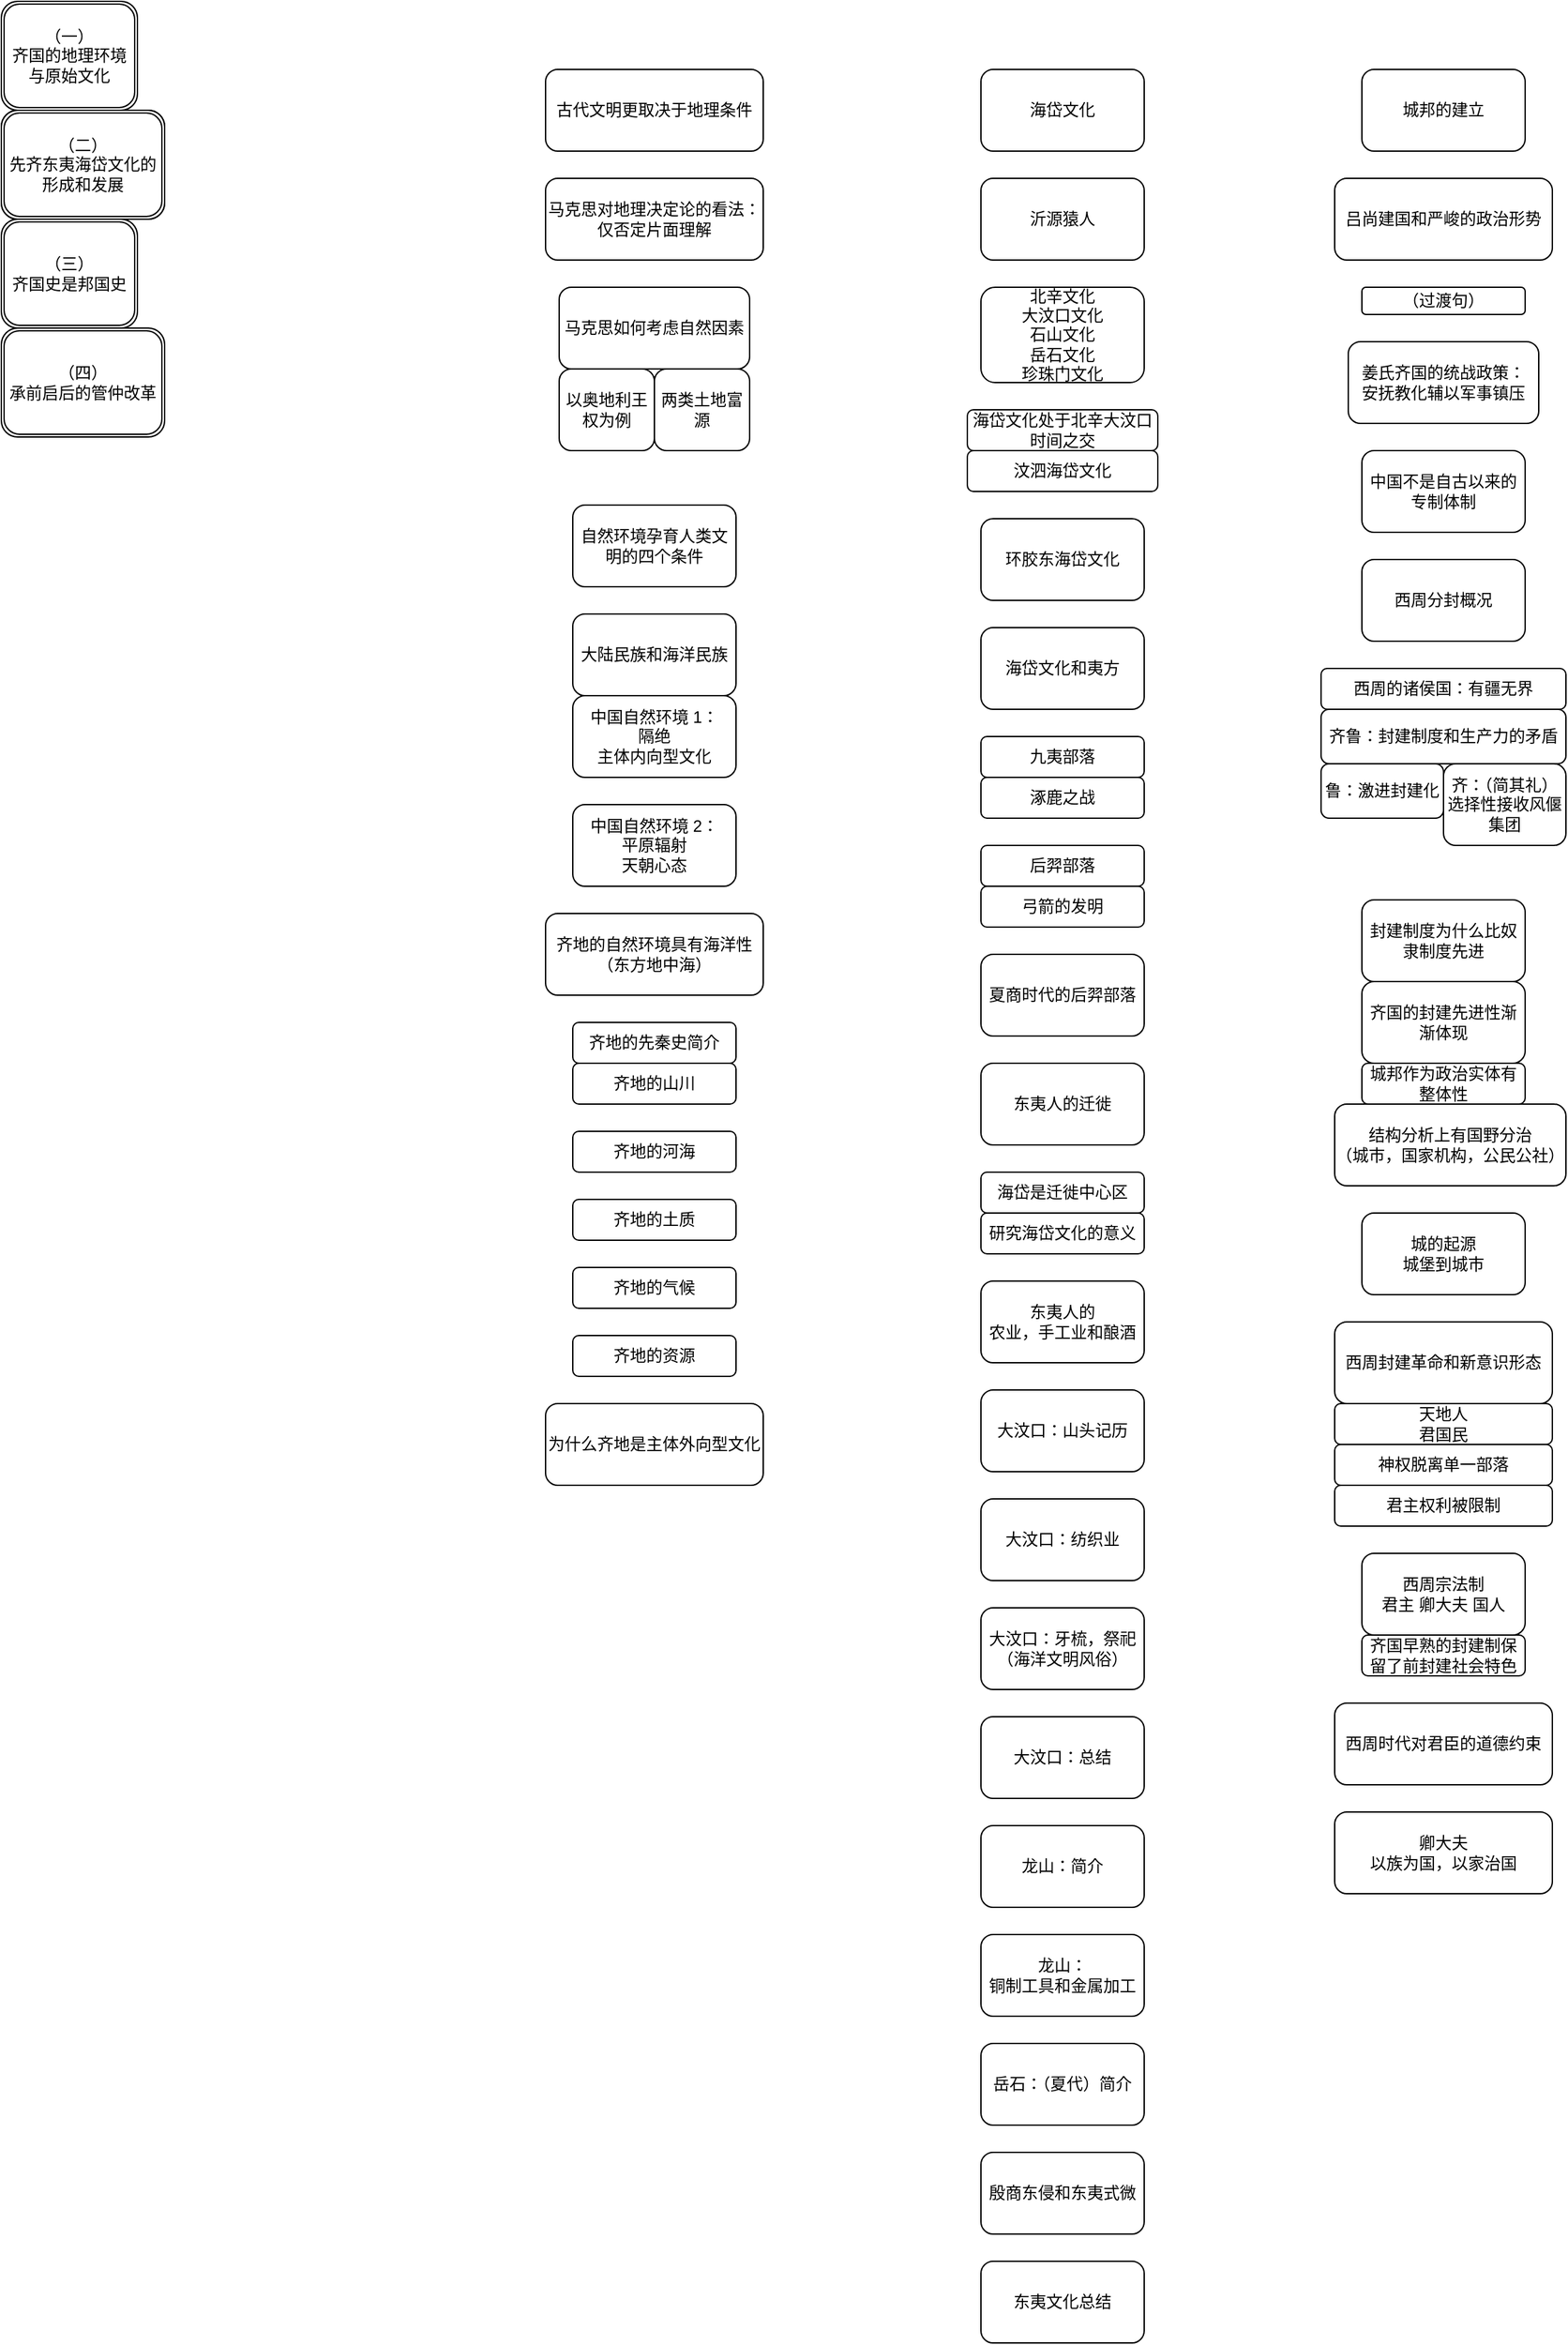 <mxfile version="15.8.8" type="github">
  <diagram id="UfNpsCcYTtWqRNBC5JqH" name="Page-1">
    <mxGraphModel dx="946" dy="500" grid="1" gridSize="10" guides="1" tooltips="1" connect="1" arrows="1" fold="1" page="1" pageScale="1" pageWidth="850" pageHeight="1100" background="none" math="0" shadow="0">
      <root>
        <mxCell id="0" />
        <mxCell id="1" parent="0" />
        <mxCell id="ae1JXEyfN0HXcWX9K4T6-3" value="（一）&lt;br&gt;齐国的地理环境与原始文化" style="shape=ext;double=1;rounded=1;whiteSpace=wrap;html=1;" parent="1" vertex="1">
          <mxGeometry width="100" height="80" as="geometry" />
        </mxCell>
        <mxCell id="ae1JXEyfN0HXcWX9K4T6-4" value="&lt;span&gt;第二节&lt;br&gt;齐地夏代文化&lt;br&gt;&lt;/span&gt;" style="shape=ext;double=1;rounded=1;whiteSpace=wrap;html=1;" parent="1" vertex="1">
          <mxGeometry y="80" width="120" height="80" as="geometry" />
        </mxCell>
        <mxCell id="ae1JXEyfN0HXcWX9K4T6-5" value="（二）&lt;br&gt;先齐东夷海岱文化的形成和发展&lt;span&gt;&lt;br&gt;&lt;/span&gt;" style="shape=ext;double=1;rounded=1;whiteSpace=wrap;html=1;" parent="1" vertex="1">
          <mxGeometry y="80" width="120" height="80" as="geometry" />
        </mxCell>
        <mxCell id="ae1JXEyfN0HXcWX9K4T6-6" value="（三）&lt;br&gt;&lt;span&gt;齐国史是邦国史&lt;br&gt;&lt;/span&gt;" style="shape=ext;double=1;rounded=1;whiteSpace=wrap;html=1;" parent="1" vertex="1">
          <mxGeometry y="160" width="100" height="80" as="geometry" />
        </mxCell>
        <mxCell id="ae1JXEyfN0HXcWX9K4T6-7" value="（四）&lt;br&gt;&lt;span&gt;承前启后的管仲改革&lt;br&gt;&lt;/span&gt;" style="shape=ext;double=1;rounded=1;whiteSpace=wrap;html=1;" parent="1" vertex="1">
          <mxGeometry y="240" width="120" height="80" as="geometry" />
        </mxCell>
        <mxCell id="ae1JXEyfN0HXcWX9K4T6-14" value="古代文明更取决于地理条件&lt;br&gt;" style="rounded=1;whiteSpace=wrap;html=1;" parent="1" vertex="1">
          <mxGeometry x="400" y="50" width="160" height="60" as="geometry" />
        </mxCell>
        <mxCell id="ae1JXEyfN0HXcWX9K4T6-15" value="马克思对地理决定论的看法：仅否定片面理解" style="rounded=1;whiteSpace=wrap;html=1;" parent="1" vertex="1">
          <mxGeometry x="400" y="130" width="160" height="60" as="geometry" />
        </mxCell>
        <mxCell id="ae1JXEyfN0HXcWX9K4T6-16" value="马克思如何考虑自然因素" style="rounded=1;whiteSpace=wrap;html=1;" parent="1" vertex="1">
          <mxGeometry x="410" y="210" width="140" height="60" as="geometry" />
        </mxCell>
        <mxCell id="ae1JXEyfN0HXcWX9K4T6-17" value="以奥地利王权为例" style="rounded=1;whiteSpace=wrap;html=1;" parent="1" vertex="1">
          <mxGeometry x="410" y="270" width="70" height="60" as="geometry" />
        </mxCell>
        <mxCell id="ae1JXEyfN0HXcWX9K4T6-18" value="两类土地富源" style="rounded=1;whiteSpace=wrap;html=1;" parent="1" vertex="1">
          <mxGeometry x="480" y="270" width="70" height="60" as="geometry" />
        </mxCell>
        <mxCell id="ae1JXEyfN0HXcWX9K4T6-24" value="自然环境孕育人类文明的四个条件" style="rounded=1;whiteSpace=wrap;html=1;" parent="1" vertex="1">
          <mxGeometry x="420" y="370" width="120" height="60" as="geometry" />
        </mxCell>
        <mxCell id="ae1JXEyfN0HXcWX9K4T6-25" value="大陆民族和海洋民族" style="rounded=1;whiteSpace=wrap;html=1;" parent="1" vertex="1">
          <mxGeometry x="420" y="450" width="120" height="60" as="geometry" />
        </mxCell>
        <mxCell id="ae1JXEyfN0HXcWX9K4T6-26" value="中国自然环境 1：&lt;br&gt;隔绝&lt;br&gt;主体内向型文化" style="rounded=1;whiteSpace=wrap;html=1;" parent="1" vertex="1">
          <mxGeometry x="420" y="510" width="120" height="60" as="geometry" />
        </mxCell>
        <mxCell id="ae1JXEyfN0HXcWX9K4T6-27" value="&lt;span&gt;中国自然环境 2：&lt;br&gt;平原辐射&lt;br&gt;天朝心态&lt;br&gt;&lt;/span&gt;" style="rounded=1;whiteSpace=wrap;html=1;" parent="1" vertex="1">
          <mxGeometry x="420" y="590" width="120" height="60" as="geometry" />
        </mxCell>
        <mxCell id="ae1JXEyfN0HXcWX9K4T6-28" value="齐地的自然环境具有海洋性&lt;br&gt;（东方地中海）" style="rounded=1;whiteSpace=wrap;html=1;" parent="1" vertex="1">
          <mxGeometry x="400" y="670" width="160" height="60" as="geometry" />
        </mxCell>
        <mxCell id="ae1JXEyfN0HXcWX9K4T6-29" value="齐地的先秦史简介" style="rounded=1;whiteSpace=wrap;html=1;" parent="1" vertex="1">
          <mxGeometry x="420" y="750" width="120" height="30" as="geometry" />
        </mxCell>
        <mxCell id="ae1JXEyfN0HXcWX9K4T6-30" value="齐地的山川" style="rounded=1;whiteSpace=wrap;html=1;" parent="1" vertex="1">
          <mxGeometry x="420" y="780" width="120" height="30" as="geometry" />
        </mxCell>
        <mxCell id="ae1JXEyfN0HXcWX9K4T6-31" value="齐地的河海" style="rounded=1;whiteSpace=wrap;html=1;" parent="1" vertex="1">
          <mxGeometry x="420" y="830" width="120" height="30" as="geometry" />
        </mxCell>
        <mxCell id="ae1JXEyfN0HXcWX9K4T6-33" value="齐地的土质" style="rounded=1;whiteSpace=wrap;html=1;" parent="1" vertex="1">
          <mxGeometry x="420" y="880" width="120" height="30" as="geometry" />
        </mxCell>
        <mxCell id="ae1JXEyfN0HXcWX9K4T6-34" value="齐地的气候" style="rounded=1;whiteSpace=wrap;html=1;" parent="1" vertex="1">
          <mxGeometry x="420" y="930" width="120" height="30" as="geometry" />
        </mxCell>
        <mxCell id="ae1JXEyfN0HXcWX9K4T6-35" value="齐地的资源" style="rounded=1;whiteSpace=wrap;html=1;" parent="1" vertex="1">
          <mxGeometry x="420" y="980" width="120" height="30" as="geometry" />
        </mxCell>
        <mxCell id="ae1JXEyfN0HXcWX9K4T6-37" value="为什么齐地是主体外向型文化" style="rounded=1;whiteSpace=wrap;html=1;" parent="1" vertex="1">
          <mxGeometry x="400" y="1030" width="160" height="60" as="geometry" />
        </mxCell>
        <mxCell id="ae1JXEyfN0HXcWX9K4T6-38" value="&lt;span&gt;海岱文化&lt;/span&gt;" style="rounded=1;whiteSpace=wrap;html=1;" parent="1" vertex="1">
          <mxGeometry x="720" y="50" width="120" height="60" as="geometry" />
        </mxCell>
        <mxCell id="ae1JXEyfN0HXcWX9K4T6-39" value="沂源猿人" style="rounded=1;whiteSpace=wrap;html=1;" parent="1" vertex="1">
          <mxGeometry x="720" y="130" width="120" height="60" as="geometry" />
        </mxCell>
        <mxCell id="ae1JXEyfN0HXcWX9K4T6-40" value="北辛文化&lt;br&gt;大汶口文化&lt;br&gt;石山文化&lt;br&gt;岳石文化&lt;br&gt;珍珠门文化" style="rounded=1;whiteSpace=wrap;html=1;" parent="1" vertex="1">
          <mxGeometry x="720" y="210" width="120" height="70" as="geometry" />
        </mxCell>
        <mxCell id="ae1JXEyfN0HXcWX9K4T6-41" value="海岱文化处于北辛大汶口时间之交" style="rounded=1;whiteSpace=wrap;html=1;" parent="1" vertex="1">
          <mxGeometry x="710" y="300" width="140" height="30" as="geometry" />
        </mxCell>
        <mxCell id="ae1JXEyfN0HXcWX9K4T6-42" value="&lt;span&gt;汶泗海岱文化&lt;/span&gt;" style="rounded=1;whiteSpace=wrap;html=1;" parent="1" vertex="1">
          <mxGeometry x="710" y="330" width="140" height="30" as="geometry" />
        </mxCell>
        <mxCell id="ae1JXEyfN0HXcWX9K4T6-43" value="环胶东海岱文化" style="rounded=1;whiteSpace=wrap;html=1;" parent="1" vertex="1">
          <mxGeometry x="720" y="380" width="120" height="60" as="geometry" />
        </mxCell>
        <mxCell id="ae1JXEyfN0HXcWX9K4T6-44" value="海岱文化和夷方" style="rounded=1;whiteSpace=wrap;html=1;" parent="1" vertex="1">
          <mxGeometry x="720" y="460" width="120" height="60" as="geometry" />
        </mxCell>
        <mxCell id="ae1JXEyfN0HXcWX9K4T6-45" value="九夷部落" style="rounded=1;whiteSpace=wrap;html=1;" parent="1" vertex="1">
          <mxGeometry x="720" y="540" width="120" height="30" as="geometry" />
        </mxCell>
        <mxCell id="ae1JXEyfN0HXcWX9K4T6-46" value="涿鹿之战" style="rounded=1;whiteSpace=wrap;html=1;" parent="1" vertex="1">
          <mxGeometry x="720" y="570" width="120" height="30" as="geometry" />
        </mxCell>
        <mxCell id="ae1JXEyfN0HXcWX9K4T6-47" value="后羿部落" style="rounded=1;whiteSpace=wrap;html=1;" parent="1" vertex="1">
          <mxGeometry x="720" y="620" width="120" height="30" as="geometry" />
        </mxCell>
        <mxCell id="ae1JXEyfN0HXcWX9K4T6-48" value="弓箭的发明" style="rounded=1;whiteSpace=wrap;html=1;" parent="1" vertex="1">
          <mxGeometry x="720" y="650" width="120" height="30" as="geometry" />
        </mxCell>
        <mxCell id="ae1JXEyfN0HXcWX9K4T6-49" value="夏商时代的后羿部落" style="rounded=1;whiteSpace=wrap;html=1;" parent="1" vertex="1">
          <mxGeometry x="720" y="700" width="120" height="60" as="geometry" />
        </mxCell>
        <mxCell id="ae1JXEyfN0HXcWX9K4T6-50" value="东夷人的迁徙" style="rounded=1;whiteSpace=wrap;html=1;" parent="1" vertex="1">
          <mxGeometry x="720" y="780" width="120" height="60" as="geometry" />
        </mxCell>
        <mxCell id="ae1JXEyfN0HXcWX9K4T6-51" value="海岱是迁徙中心区" style="rounded=1;whiteSpace=wrap;html=1;" parent="1" vertex="1">
          <mxGeometry x="720" y="860" width="120" height="30" as="geometry" />
        </mxCell>
        <mxCell id="ae1JXEyfN0HXcWX9K4T6-52" value="研究海岱文化的意义" style="rounded=1;whiteSpace=wrap;html=1;" parent="1" vertex="1">
          <mxGeometry x="720" y="890" width="120" height="30" as="geometry" />
        </mxCell>
        <mxCell id="ae1JXEyfN0HXcWX9K4T6-53" value="东夷人的&lt;br&gt;农业，手工业和酿酒" style="rounded=1;whiteSpace=wrap;html=1;" parent="1" vertex="1">
          <mxGeometry x="720" y="940" width="120" height="60" as="geometry" />
        </mxCell>
        <mxCell id="ae1JXEyfN0HXcWX9K4T6-54" value="大汶口：山头记历" style="rounded=1;whiteSpace=wrap;html=1;" parent="1" vertex="1">
          <mxGeometry x="720" y="1020" width="120" height="60" as="geometry" />
        </mxCell>
        <mxCell id="ae1JXEyfN0HXcWX9K4T6-55" value="大汶口：纺织业" style="rounded=1;whiteSpace=wrap;html=1;" parent="1" vertex="1">
          <mxGeometry x="720" y="1100" width="120" height="60" as="geometry" />
        </mxCell>
        <mxCell id="ae1JXEyfN0HXcWX9K4T6-56" value="大汶口：牙梳，祭祀&lt;br&gt;（海洋文明风俗）" style="rounded=1;whiteSpace=wrap;html=1;" parent="1" vertex="1">
          <mxGeometry x="720" y="1180" width="120" height="60" as="geometry" />
        </mxCell>
        <mxCell id="ae1JXEyfN0HXcWX9K4T6-57" value="大汶口：总结" style="rounded=1;whiteSpace=wrap;html=1;" parent="1" vertex="1">
          <mxGeometry x="720" y="1260" width="120" height="60" as="geometry" />
        </mxCell>
        <mxCell id="ae1JXEyfN0HXcWX9K4T6-58" value="龙山：简介" style="rounded=1;whiteSpace=wrap;html=1;" parent="1" vertex="1">
          <mxGeometry x="720" y="1340" width="120" height="60" as="geometry" />
        </mxCell>
        <mxCell id="ae1JXEyfN0HXcWX9K4T6-59" value="龙山：&lt;br&gt;铜制工具和金属加工" style="rounded=1;whiteSpace=wrap;html=1;" parent="1" vertex="1">
          <mxGeometry x="720" y="1420" width="120" height="60" as="geometry" />
        </mxCell>
        <mxCell id="ae1JXEyfN0HXcWX9K4T6-60" value="岳石：（夏代）简介" style="rounded=1;whiteSpace=wrap;html=1;" parent="1" vertex="1">
          <mxGeometry x="720" y="1500" width="120" height="60" as="geometry" />
        </mxCell>
        <mxCell id="ae1JXEyfN0HXcWX9K4T6-61" value="殷商东侵和东夷式微" style="rounded=1;whiteSpace=wrap;html=1;" parent="1" vertex="1">
          <mxGeometry x="720" y="1580" width="120" height="60" as="geometry" />
        </mxCell>
        <mxCell id="ae1JXEyfN0HXcWX9K4T6-62" value="东夷文化总结" style="rounded=1;whiteSpace=wrap;html=1;" parent="1" vertex="1">
          <mxGeometry x="720" y="1660" width="120" height="60" as="geometry" />
        </mxCell>
        <mxCell id="ae1JXEyfN0HXcWX9K4T6-64" value="&lt;span&gt;城邦的建立&lt;/span&gt;" style="rounded=1;whiteSpace=wrap;html=1;" parent="1" vertex="1">
          <mxGeometry x="1000" y="50" width="120" height="60" as="geometry" />
        </mxCell>
        <mxCell id="ae1JXEyfN0HXcWX9K4T6-65" value="吕尚建国和严峻的政治形势" style="rounded=1;whiteSpace=wrap;html=1;" parent="1" vertex="1">
          <mxGeometry x="980" y="130" width="160" height="60" as="geometry" />
        </mxCell>
        <mxCell id="ae1JXEyfN0HXcWX9K4T6-67" value="&lt;span&gt;（过渡句）&lt;/span&gt;" style="rounded=1;whiteSpace=wrap;html=1;" parent="1" vertex="1">
          <mxGeometry x="1000" y="210" width="120" height="20" as="geometry" />
        </mxCell>
        <mxCell id="ae1JXEyfN0HXcWX9K4T6-68" value="&lt;span&gt;姜氏齐国的统战政策：&lt;br&gt;安抚教化辅以军事镇压&lt;br&gt;&lt;/span&gt;" style="rounded=1;whiteSpace=wrap;html=1;" parent="1" vertex="1">
          <mxGeometry x="990" y="250" width="140" height="60" as="geometry" />
        </mxCell>
        <mxCell id="ae1JXEyfN0HXcWX9K4T6-69" value="&lt;span&gt;中国不是自古以来的专制体制&lt;/span&gt;" style="rounded=1;whiteSpace=wrap;html=1;" parent="1" vertex="1">
          <mxGeometry x="1000" y="330" width="120" height="60" as="geometry" />
        </mxCell>
        <mxCell id="ae1JXEyfN0HXcWX9K4T6-70" value="&lt;span&gt;西周分封概况&lt;/span&gt;&lt;span style=&quot;color: rgba(0 , 0 , 0 , 0) ; font-family: monospace ; font-size: 0px&quot;&gt;%3CmxGraphModel%3E%3Croot%3E%3CmxCell%20id%3D%220%22%2F%3E%3CmxCell%20id%3D%221%22%20parent%3D%220%22%2F%3E%3CmxCell%20id%3D%222%22%20value%3D%22%26lt%3Bspan%26gt%3B%E4%B8%AD%E5%9B%BD%E4%B8%8D%E6%98%AF%E8%87%AA%E5%8F%A4%E4%BB%A5%E6%9D%A5%E7%9A%84%E4%B8%93%E5%88%B6%E4%BD%93%E5%88%B6%26lt%3B%2Fspan%26gt%3B%22%20style%3D%22rounded%3D1%3BwhiteSpace%3Dwrap%3Bhtml%3D1%3B%22%20vertex%3D%221%22%20parent%3D%221%22%3E%3CmxGeometry%20x%3D%221000%22%20y%3D%22330%22%20width%3D%22120%22%20height%3D%2260%22%20as%3D%22geometry%22%2F%3E%3C%2FmxCell%3E%3C%2Froot%3E%3C%2FmxGraphModel%3E&lt;/span&gt;" style="rounded=1;whiteSpace=wrap;html=1;" parent="1" vertex="1">
          <mxGeometry x="1000" y="410" width="120" height="60" as="geometry" />
        </mxCell>
        <mxCell id="ae1JXEyfN0HXcWX9K4T6-71" value="西周的诸侯国：有疆无界" style="rounded=1;whiteSpace=wrap;html=1;" parent="1" vertex="1">
          <mxGeometry x="970" y="490" width="180" height="30" as="geometry" />
        </mxCell>
        <mxCell id="ae1JXEyfN0HXcWX9K4T6-72" value="齐鲁：封建制度和生产力的矛盾" style="rounded=1;whiteSpace=wrap;html=1;" parent="1" vertex="1">
          <mxGeometry x="970" y="520" width="180" height="40" as="geometry" />
        </mxCell>
        <mxCell id="ae1JXEyfN0HXcWX9K4T6-73" value="鲁：激进封建化&lt;span style=&quot;color: rgba(0 , 0 , 0 , 0) ; font-family: monospace ; font-size: 0px&quot;&gt;%3CmxGraphModel%3E%3Croot%3E%3CmxCell%20id%3D%220%22%2F%3E%3CmxCell%20id%3D%221%22%20parent%3D%220%22%2F%3E%3CmxCell%20id%3D%222%22%20value%3D%22%E9%BD%90%E9%B2%81%EF%BC%9A%E5%B0%81%E5%BB%BA%E5%88%B6%E5%BA%A6%E5%92%8C%E7%94%9F%E4%BA%A7%E5%8A%9B%E7%9A%84%E7%9F%9B%E7%9B%BE%22%20style%3D%22rounded%3D1%3BwhiteSpace%3Dwrap%3Bhtml%3D1%3B%22%20vertex%3D%221%22%20parent%3D%221%22%3E%3CmxGeometry%20x%3D%22970%22%20y%3D%22520%22%20width%3D%22180%22%20height%3D%2240%22%20as%3D%22geometry%22%2F%3E%3C%2FmxCell%3E%3C%2Froot%3E%3C%2FmxGraphModel%3E&lt;/span&gt;" style="rounded=1;whiteSpace=wrap;html=1;" parent="1" vertex="1">
          <mxGeometry x="970" y="560" width="90" height="40" as="geometry" />
        </mxCell>
        <mxCell id="ae1JXEyfN0HXcWX9K4T6-74" value="齐：（简其礼）&lt;br&gt;选择性接收风偃集团" style="rounded=1;whiteSpace=wrap;html=1;" parent="1" vertex="1">
          <mxGeometry x="1060" y="560" width="90" height="60" as="geometry" />
        </mxCell>
        <mxCell id="ae1JXEyfN0HXcWX9K4T6-75" value="封建制度为什么比奴隶制度先进" style="rounded=1;whiteSpace=wrap;html=1;" parent="1" vertex="1">
          <mxGeometry x="1000" y="660" width="120" height="60" as="geometry" />
        </mxCell>
        <mxCell id="ae1JXEyfN0HXcWX9K4T6-76" value="齐国的封建先进性渐渐体现" style="rounded=1;whiteSpace=wrap;html=1;" parent="1" vertex="1">
          <mxGeometry x="1000" y="720" width="120" height="60" as="geometry" />
        </mxCell>
        <mxCell id="ae1JXEyfN0HXcWX9K4T6-77" value="城邦作为政治实体有整体性" style="rounded=1;whiteSpace=wrap;html=1;" parent="1" vertex="1">
          <mxGeometry x="1000" y="780" width="120" height="30" as="geometry" />
        </mxCell>
        <mxCell id="ae1JXEyfN0HXcWX9K4T6-78" value="结构分析上有国野分治&lt;br&gt;（城市，国家机构，公民公社）" style="rounded=1;whiteSpace=wrap;html=1;" parent="1" vertex="1">
          <mxGeometry x="980" y="810" width="170" height="60" as="geometry" />
        </mxCell>
        <mxCell id="ae1JXEyfN0HXcWX9K4T6-79" value="城的起源&lt;br&gt;城堡到城市" style="rounded=1;whiteSpace=wrap;html=1;" parent="1" vertex="1">
          <mxGeometry x="1000" y="890" width="120" height="60" as="geometry" />
        </mxCell>
        <mxCell id="ae1JXEyfN0HXcWX9K4T6-80" value="西周封建革命和新意识形态" style="rounded=1;whiteSpace=wrap;html=1;" parent="1" vertex="1">
          <mxGeometry x="980" y="970" width="160" height="60" as="geometry" />
        </mxCell>
        <mxCell id="ae1JXEyfN0HXcWX9K4T6-81" value="天地人&lt;br&gt;君国民" style="rounded=1;whiteSpace=wrap;html=1;" parent="1" vertex="1">
          <mxGeometry x="980" y="1030" width="160" height="30" as="geometry" />
        </mxCell>
        <mxCell id="ae1JXEyfN0HXcWX9K4T6-82" value="神权脱离单一部落" style="rounded=1;whiteSpace=wrap;html=1;" parent="1" vertex="1">
          <mxGeometry x="980" y="1060" width="160" height="30" as="geometry" />
        </mxCell>
        <mxCell id="ae1JXEyfN0HXcWX9K4T6-83" value="君主权利被限制" style="rounded=1;whiteSpace=wrap;html=1;" parent="1" vertex="1">
          <mxGeometry x="980" y="1090" width="160" height="30" as="geometry" />
        </mxCell>
        <mxCell id="ae1JXEyfN0HXcWX9K4T6-84" value="西周宗法制&lt;br&gt;君主 卿大夫 国人" style="rounded=1;whiteSpace=wrap;html=1;" parent="1" vertex="1">
          <mxGeometry x="1000" y="1140" width="120" height="60" as="geometry" />
        </mxCell>
        <mxCell id="ae1JXEyfN0HXcWX9K4T6-85" value="齐国早熟的封建制保留了前封建社会特色" style="rounded=1;whiteSpace=wrap;html=1;" parent="1" vertex="1">
          <mxGeometry x="1000" y="1200" width="120" height="30" as="geometry" />
        </mxCell>
        <mxCell id="ae1JXEyfN0HXcWX9K4T6-86" value="西周时代对君臣的道德约束" style="rounded=1;whiteSpace=wrap;html=1;" parent="1" vertex="1">
          <mxGeometry x="980" y="1250" width="160" height="60" as="geometry" />
        </mxCell>
        <mxCell id="ae1JXEyfN0HXcWX9K4T6-87" value="卿大夫&lt;br&gt;以族为国，以家治国" style="rounded=1;whiteSpace=wrap;html=1;" parent="1" vertex="1">
          <mxGeometry x="980" y="1330" width="160" height="60" as="geometry" />
        </mxCell>
      </root>
    </mxGraphModel>
  </diagram>
</mxfile>
